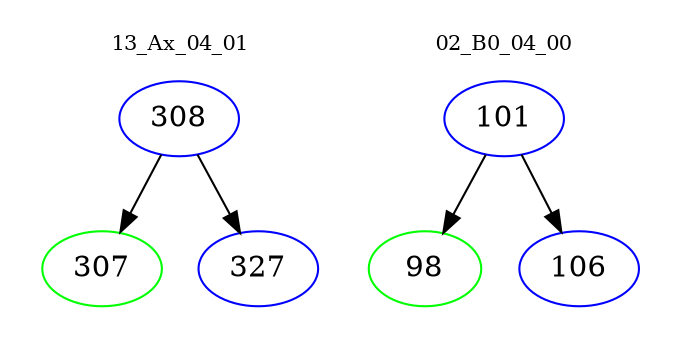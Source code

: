 digraph{
subgraph cluster_0 {
color = white
label = "13_Ax_04_01";
fontsize=10;
T0_308 [label="308", color="blue"]
T0_308 -> T0_307 [color="black"]
T0_307 [label="307", color="green"]
T0_308 -> T0_327 [color="black"]
T0_327 [label="327", color="blue"]
}
subgraph cluster_1 {
color = white
label = "02_B0_04_00";
fontsize=10;
T1_101 [label="101", color="blue"]
T1_101 -> T1_98 [color="black"]
T1_98 [label="98", color="green"]
T1_101 -> T1_106 [color="black"]
T1_106 [label="106", color="blue"]
}
}
